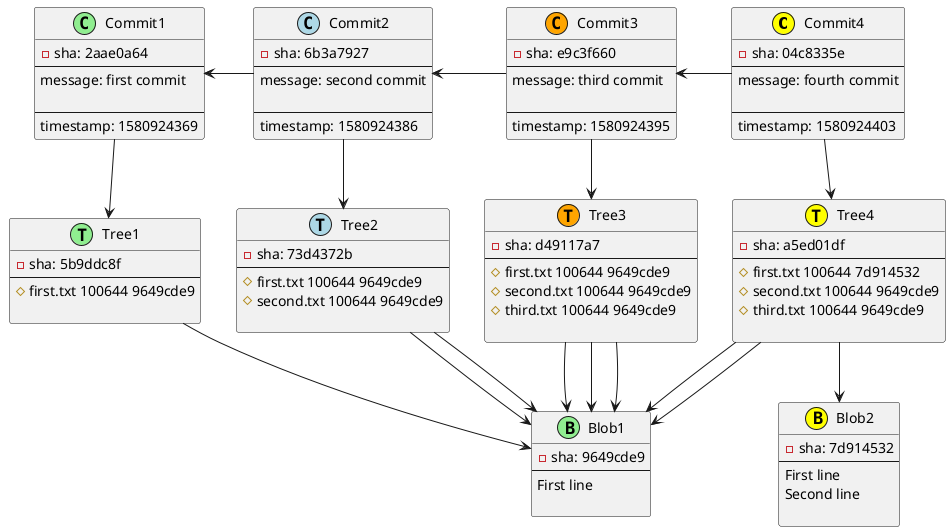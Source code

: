 @startuml

class Commit4 <<(C,yellow)>> {
-sha: 04c8335e
--
message: fourth commit

--
timestamp: 1580924403
}
class Commit3 <<(C,orange)>> {
-sha: e9c3f660
--
message: third commit

--
timestamp: 1580924395
}
class Commit2 <<(C,lightblue)>> {
-sha: 6b3a7927
--
message: second commit

--
timestamp: 1580924386
}
class Commit1 <<(C,lightgreen)>> {
-sha: 2aae0a64
--
message: first commit

--
timestamp: 1580924369
}
class Tree4 <<(T,yellow)>> {
-sha: a5ed01df
--
# first.txt 100644 7d914532
# second.txt 100644 9649cde9
# third.txt 100644 9649cde9

}
class Tree3 <<(T,orange)>> {
-sha: d49117a7
--
# first.txt 100644 9649cde9
# second.txt 100644 9649cde9
# third.txt 100644 9649cde9

}
class Tree2 <<(T,lightblue)>> {
-sha: 73d4372b
--
# first.txt 100644 9649cde9
# second.txt 100644 9649cde9

}
class Tree1 <<(T,lightgreen)>> {
-sha: 5b9ddc8f
--
# first.txt 100644 9649cde9

}
class Blob1 <<(B,lightgreen)>> {
-sha: 9649cde9
--
First line

}
class Blob2 <<(B,yellow)>> {
-sha: 7d914532
--
First line
Second line

}
Commit4 --> Tree4
Commit3 --> Tree3
Commit2 --> Tree2
Commit1 --> Tree1
Tree4 --> Blob2
Tree4 --> Blob1
Tree4 --> Blob1
Tree3 --> Blob1
Tree3 --> Blob1
Tree3 --> Blob1
Tree2 --> Blob1
Tree2 --> Blob1
Tree1 --> Blob1
Commit4 -l-> Commit3
Commit3 -l-> Commit2
Commit2 -l-> Commit1

@enduml